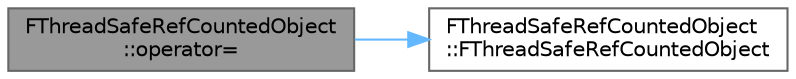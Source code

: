 digraph "FThreadSafeRefCountedObject::operator="
{
 // INTERACTIVE_SVG=YES
 // LATEX_PDF_SIZE
  bgcolor="transparent";
  edge [fontname=Helvetica,fontsize=10,labelfontname=Helvetica,labelfontsize=10];
  node [fontname=Helvetica,fontsize=10,shape=box,height=0.2,width=0.4];
  rankdir="LR";
  Node1 [id="Node000001",label="FThreadSafeRefCountedObject\l::operator=",height=0.2,width=0.4,color="gray40", fillcolor="grey60", style="filled", fontcolor="black",tooltip=" "];
  Node1 -> Node2 [id="edge1_Node000001_Node000002",color="steelblue1",style="solid",tooltip=" "];
  Node2 [id="Node000002",label="FThreadSafeRefCountedObject\l::FThreadSafeRefCountedObject",height=0.2,width=0.4,color="grey40", fillcolor="white", style="filled",URL="$de/dec/classFThreadSafeRefCountedObject.html#a494b3b849d0b9aac1d846883c35db633",tooltip=" "];
}
